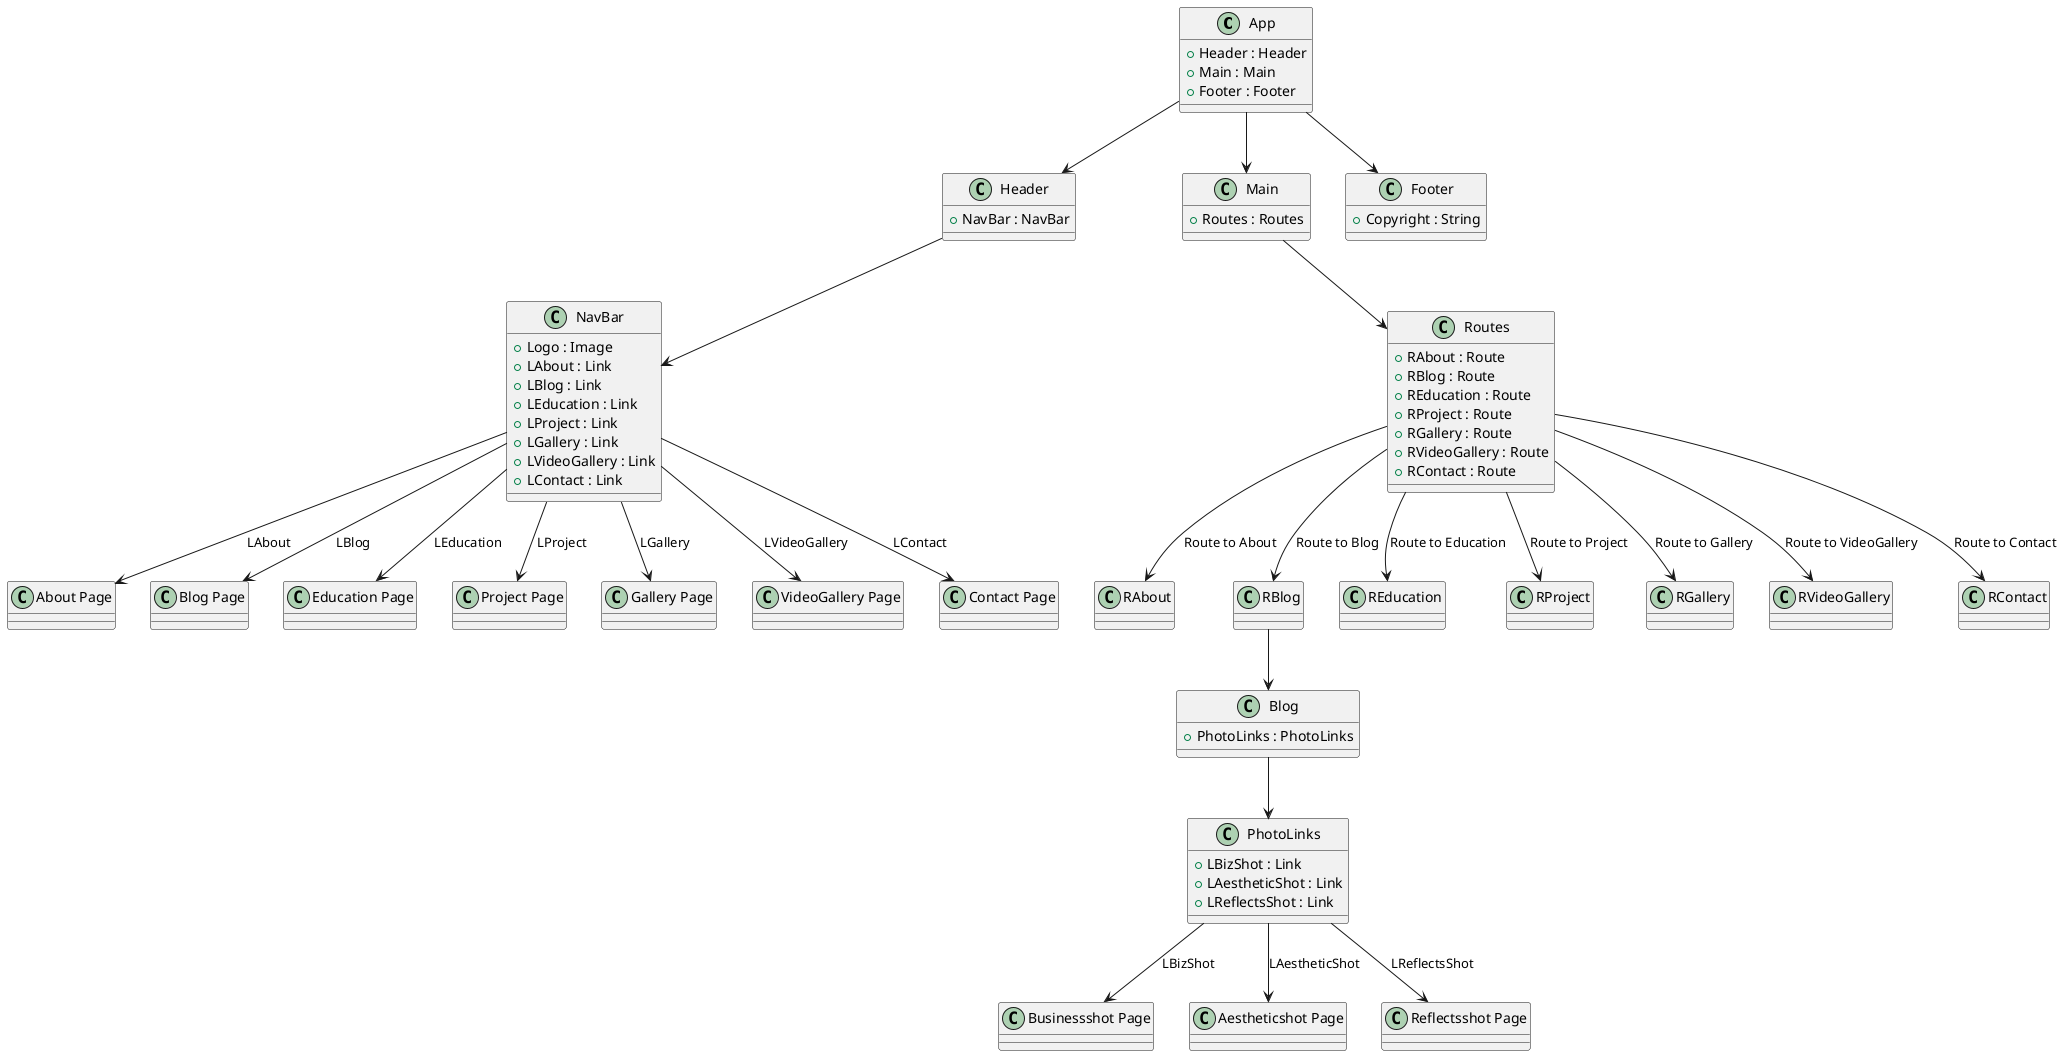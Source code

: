 @startuml

class App {
    +Header : Header
    +Main : Main
    +Footer : Footer
}

class Header {
    +NavBar : NavBar
}

class NavBar {
    +Logo : Image
    +LAbout : Link
    +LBlog : Link
    +LEducation : Link
    +LProject : Link
    +LGallery : Link
    +LVideoGallery : Link
    +LContact : Link
}

class Main {
    +Routes : Routes
}

class Routes {
    +RAbout : Route
    +RBlog : Route
    +REducation : Route
    +RProject : Route
    +RGallery : Route
    +RVideoGallery : Route
    +RContact : Route
}

class Blog {
    +PhotoLinks : PhotoLinks
}

class PhotoLinks {
    +LBizShot : Link
    +LAestheticShot : Link
    +LReflectsShot : Link
}

class Footer {
    +Copyright : String
}

App --> Header
App --> Main
App --> Footer

Header --> NavBar
NavBar --> "About Page" : LAbout
NavBar --> "Blog Page" : LBlog
NavBar --> "Education Page" : LEducation
NavBar --> "Project Page" : LProject
NavBar --> "Gallery Page" : LGallery
NavBar --> "VideoGallery Page" : LVideoGallery
NavBar --> "Contact Page" : LContact

Main --> Routes
Routes --> RAbout : "Route to About"
Routes --> RBlog : "Route to Blog"
Routes --> REducation : "Route to Education"
Routes --> RProject : "Route to Project"
Routes --> RGallery : "Route to Gallery"
Routes --> RVideoGallery : "Route to VideoGallery"
Routes --> RContact : "Route to Contact"

RBlog --> Blog
Blog --> PhotoLinks
PhotoLinks --> "Businessshot Page" : LBizShot
PhotoLinks --> "Aestheticshot Page" : LAestheticShot
PhotoLinks --> "Reflectsshot Page" : LReflectsShot

@enduml
